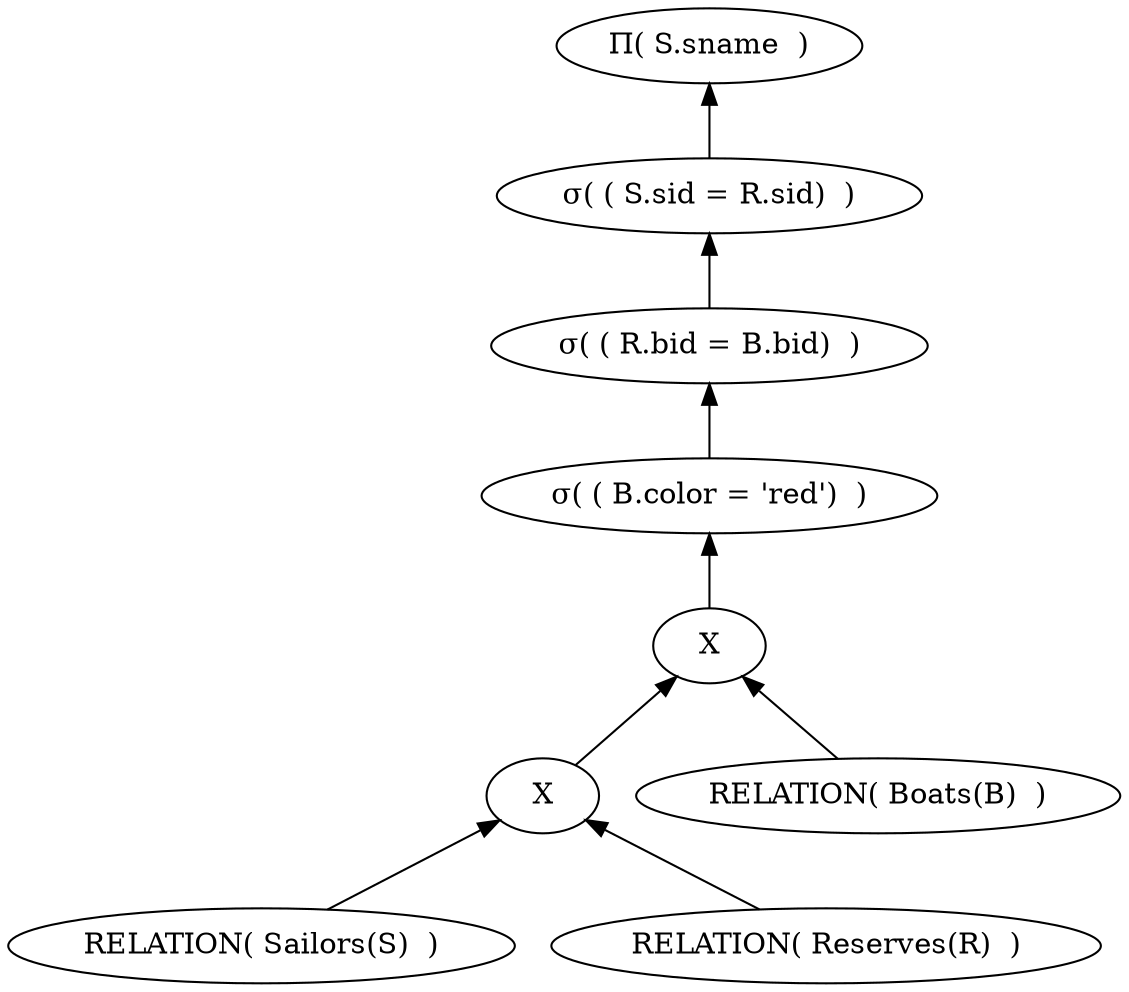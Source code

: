 digraph G {
edge [dir=back]
node1[ label = "&#928;( S.sname  )"]
node2[ label = "&#963;( ( S.sid = R.sid)  )" ]
node1->node2
node3[ label = "&#963;( ( R.bid = B.bid)  )" ]
node2->node3
node4[ label = "&#963;( ( B.color = 'red')  )" ]
node3->node4
node5[ label = "X"]
node4->node5
node6[ label = "X"]
node5->node6
node7[ label = "RELATION( Sailors(S)  )" ]
node6->node7
node8[ label = "RELATION( Reserves(R)  )" ]
node6->node8
node9[ label = "RELATION( Boats(B)  )" ]
node5->node9
}
